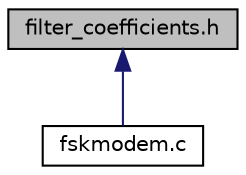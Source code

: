 digraph "filter_coefficients.h"
{
  edge [fontname="Helvetica",fontsize="10",labelfontname="Helvetica",labelfontsize="10"];
  node [fontname="Helvetica",fontsize="10",shape=record];
  Node1 [label="filter_coefficients.h",height=0.2,width=0.4,color="black", fillcolor="grey75", style="filled", fontcolor="black"];
  Node1 -> Node2 [dir="back",color="midnightblue",fontsize="10",style="solid",fontname="Helvetica"];
  Node2 [label="fskmodem.c",height=0.2,width=0.4,color="black", fillcolor="white", style="filled",URL="$fskmodem_8c.html",tooltip="FSK Demodulation. "];
}
